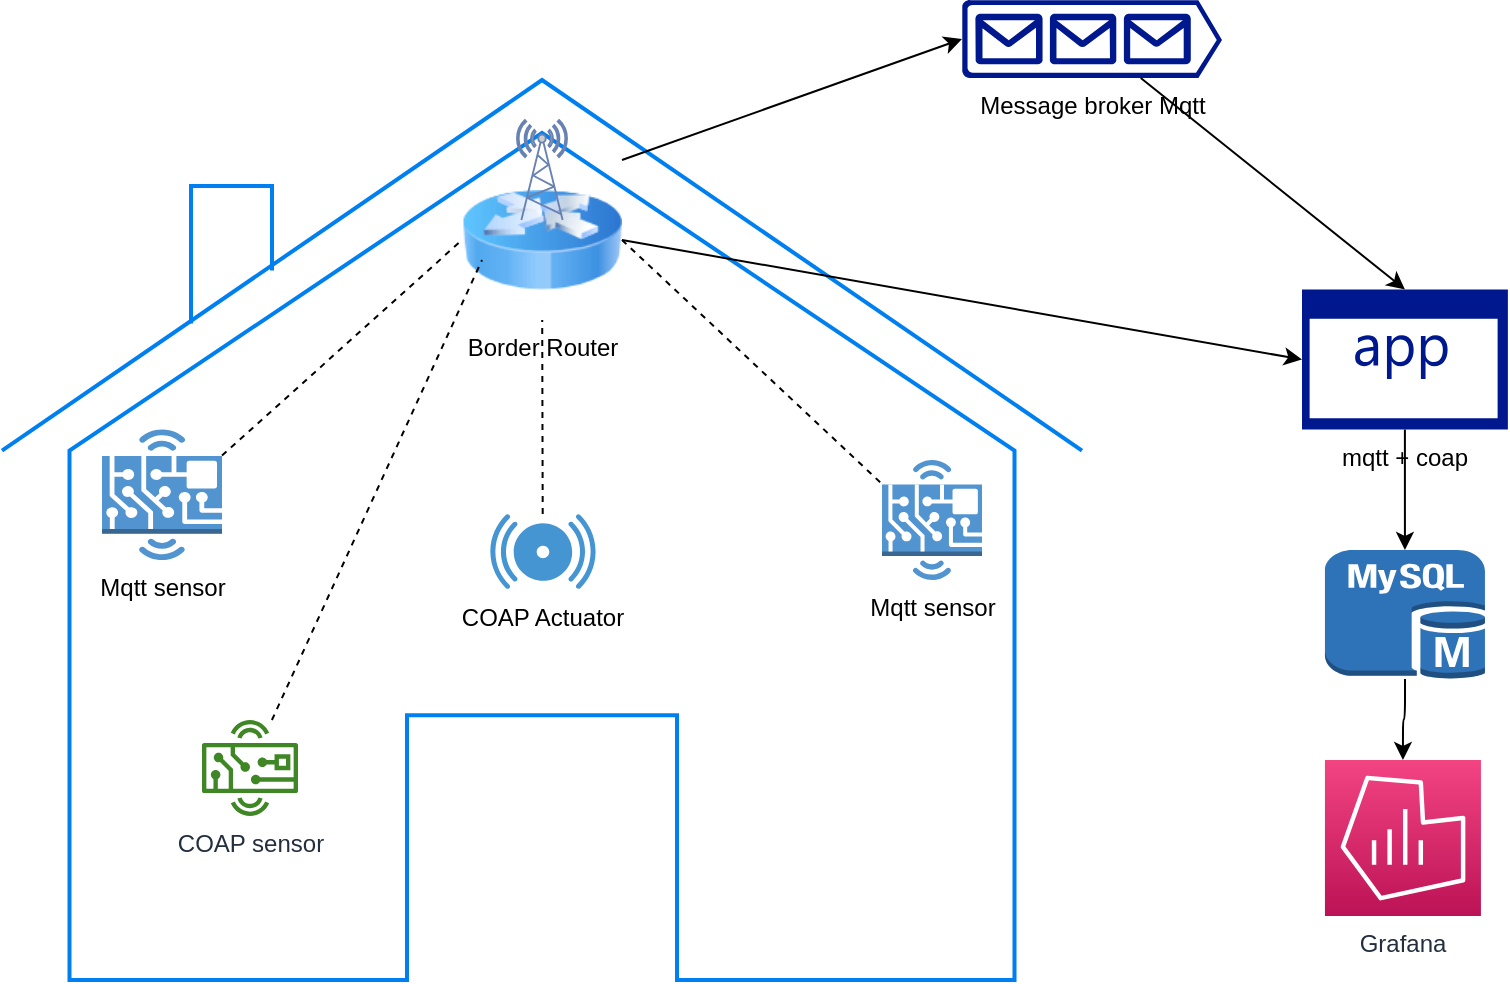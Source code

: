 <mxfile version="20.2.0" type="device"><diagram name="Page-1" id="80d4a630-b321-0f5e-ff81-c5a36ef4752d"><mxGraphModel dx="1038" dy="521" grid="1" gridSize="10" guides="1" tooltips="1" connect="1" arrows="1" fold="1" page="1" pageScale="1" pageWidth="1100" pageHeight="850" background="none" math="0" shadow="0"><root><mxCell id="0"/><mxCell id="1" parent="0"/><mxCell id="uN2ydHMkPZx8_J3lYEtG-3" value="" style="html=1;verticalLabelPosition=bottom;align=center;labelBackgroundColor=#ffffff;verticalAlign=top;strokeWidth=2;strokeColor=#0080F0;shadow=0;dashed=0;shape=mxgraph.ios7.icons.home;rounded=1;" vertex="1" parent="1"><mxGeometry x="570" y="190" width="540" height="450" as="geometry"/></mxCell><mxCell id="uN2ydHMkPZx8_J3lYEtG-5" value="Mqtt sensor" style="outlineConnect=0;dashed=0;verticalLabelPosition=bottom;verticalAlign=top;align=center;html=1;shape=mxgraph.aws3.hardware_board;fillColor=#5294CF;gradientColor=none;rounded=1;" vertex="1" parent="1"><mxGeometry x="620" y="364.75" width="60" height="65.25" as="geometry"/></mxCell><mxCell id="uN2ydHMkPZx8_J3lYEtG-6" value="Mqtt sensor" style="outlineConnect=0;dashed=0;verticalLabelPosition=bottom;verticalAlign=top;align=center;html=1;shape=mxgraph.aws3.hardware_board;fillColor=#5294CF;gradientColor=none;rounded=1;" vertex="1" parent="1"><mxGeometry x="1010" y="380" width="50" height="60" as="geometry"/></mxCell><mxCell id="uN2ydHMkPZx8_J3lYEtG-7" value="Border Router" style="image;html=1;image=img/lib/clip_art/networking/Router_Icon_128x128.png;rounded=1;" vertex="1" parent="1"><mxGeometry x="800" y="230" width="80" height="80" as="geometry"/></mxCell><mxCell id="uN2ydHMkPZx8_J3lYEtG-8" value="" style="endArrow=none;dashed=1;html=1;rounded=1;exitX=1;exitY=0.2;exitDx=0;exitDy=0;exitPerimeter=0;entryX=0;entryY=0.5;entryDx=0;entryDy=0;" edge="1" parent="1" source="uN2ydHMkPZx8_J3lYEtG-5" target="uN2ydHMkPZx8_J3lYEtG-7"><mxGeometry width="50" height="50" relative="1" as="geometry"><mxPoint x="700" y="380" as="sourcePoint"/><mxPoint x="750" y="330" as="targetPoint"/></mxGeometry></mxCell><mxCell id="uN2ydHMkPZx8_J3lYEtG-9" value="" style="endArrow=none;dashed=1;html=1;rounded=1;exitX=1;exitY=0.5;exitDx=0;exitDy=0;entryX=0;entryY=0.2;entryDx=0;entryDy=0;entryPerimeter=0;" edge="1" parent="1" source="uN2ydHMkPZx8_J3lYEtG-7" target="uN2ydHMkPZx8_J3lYEtG-6"><mxGeometry width="50" height="50" relative="1" as="geometry"><mxPoint x="870" y="410.85" as="sourcePoint"/><mxPoint x="990" y="330.0" as="targetPoint"/></mxGeometry></mxCell><mxCell id="uN2ydHMkPZx8_J3lYEtG-10" value="" style="shape=image;html=1;verticalAlign=top;verticalLabelPosition=bottom;labelBackgroundColor=#ffffff;imageAspect=0;aspect=fixed;image=https://cdn2.iconfinder.com/data/icons/woothemes/PNG/intruder.png;rounded=1;" vertex="1" parent="1"><mxGeometry x="770" y="552" width="88" height="88" as="geometry"/></mxCell><mxCell id="uN2ydHMkPZx8_J3lYEtG-12" value="" style="shape=image;html=1;verticalAlign=top;verticalLabelPosition=bottom;labelBackgroundColor=#ffffff;imageAspect=0;aspect=fixed;image=https://cdn1.iconfinder.com/data/icons/computer-hardware-hand-drawn-vol-2/52/signal__device__technology__radar__satellite__antenna__tower-128.png;rotation=105;rounded=1;" vertex="1" parent="1"><mxGeometry x="720" y="520" width="58" height="58" as="geometry"/></mxCell><mxCell id="uN2ydHMkPZx8_J3lYEtG-13" value="COAP sensor" style="outlineConnect=0;fontColor=#232F3E;gradientColor=none;fillColor=#3F8624;strokeColor=none;dashed=0;verticalLabelPosition=bottom;verticalAlign=top;align=center;html=1;fontSize=12;fontStyle=0;aspect=fixed;pointerEvents=1;shape=mxgraph.aws4.hardware_board;rounded=1;" vertex="1" parent="1"><mxGeometry x="670" y="510" width="48" height="48" as="geometry"/></mxCell><mxCell id="uN2ydHMkPZx8_J3lYEtG-14" value="COAP Actuator" style="shadow=0;dashed=0;html=1;strokeColor=none;fillColor=#4495D1;labelPosition=center;verticalLabelPosition=bottom;verticalAlign=top;align=center;outlineConnect=0;shape=mxgraph.veeam.2d.alarm;rounded=1;" vertex="1" parent="1"><mxGeometry x="814" y="407" width="52.8" height="37.6" as="geometry"/></mxCell><mxCell id="uN2ydHMkPZx8_J3lYEtG-15" value="" style="endArrow=none;dashed=1;html=1;rounded=1;entryX=0;entryY=0.5;entryDx=0;entryDy=0;" edge="1" parent="1" source="uN2ydHMkPZx8_J3lYEtG-13"><mxGeometry width="50" height="50" relative="1" as="geometry"><mxPoint x="690" y="387.8" as="sourcePoint"/><mxPoint x="810" y="280" as="targetPoint"/></mxGeometry></mxCell><mxCell id="uN2ydHMkPZx8_J3lYEtG-16" value="" style="endArrow=none;dashed=1;html=1;rounded=1;" edge="1" parent="1" source="uN2ydHMkPZx8_J3lYEtG-14" target="uN2ydHMkPZx8_J3lYEtG-7"><mxGeometry width="50" height="50" relative="1" as="geometry"><mxPoint x="714.96" y="520.001" as="sourcePoint"/><mxPoint x="820" y="290" as="targetPoint"/></mxGeometry></mxCell><mxCell id="uN2ydHMkPZx8_J3lYEtG-17" value="" style="fontColor=#0066CC;verticalAlign=top;verticalLabelPosition=bottom;labelPosition=center;align=center;html=1;outlineConnect=0;fillColor=#CCCCCC;strokeColor=#6881B3;gradientColor=none;gradientDirection=north;strokeWidth=2;shape=mxgraph.networks.radio_tower;rounded=1;" vertex="1" parent="1"><mxGeometry x="827.5" y="210" width="25" height="50" as="geometry"/></mxCell><mxCell id="uN2ydHMkPZx8_J3lYEtG-18" value="Message broker Mqtt" style="aspect=fixed;pointerEvents=1;shadow=0;dashed=0;html=1;strokeColor=none;labelPosition=center;verticalLabelPosition=bottom;verticalAlign=top;align=center;fillColor=#00188D;shape=mxgraph.azure.queue_generic;rounded=1;" vertex="1" parent="1"><mxGeometry x="1050" y="150" width="130" height="39" as="geometry"/></mxCell><mxCell id="uN2ydHMkPZx8_J3lYEtG-19" value="" style="endArrow=classic;html=1;rounded=1;exitX=1;exitY=0;exitDx=0;exitDy=0;entryX=0;entryY=0.5;entryDx=0;entryDy=0;entryPerimeter=0;" edge="1" parent="1" source="uN2ydHMkPZx8_J3lYEtG-7" target="uN2ydHMkPZx8_J3lYEtG-18"><mxGeometry width="50" height="50" relative="1" as="geometry"><mxPoint x="900" y="210" as="sourcePoint"/><mxPoint x="950" y="160" as="targetPoint"/></mxGeometry></mxCell><mxCell id="uN2ydHMkPZx8_J3lYEtG-24" style="edgeStyle=orthogonalEdgeStyle;rounded=1;orthogonalLoop=1;jettySize=auto;html=1;entryX=0.5;entryY=0;entryDx=0;entryDy=0;entryPerimeter=0;" edge="1" parent="1" source="uN2ydHMkPZx8_J3lYEtG-20" target="uN2ydHMkPZx8_J3lYEtG-23"><mxGeometry relative="1" as="geometry"/></mxCell><mxCell id="uN2ydHMkPZx8_J3lYEtG-20" value="mqtt + coap" style="aspect=fixed;pointerEvents=1;shadow=0;dashed=0;html=1;strokeColor=none;labelPosition=center;verticalLabelPosition=bottom;verticalAlign=top;align=center;fillColor=#00188D;shape=mxgraph.mscae.enterprise.application;rounded=1;" vertex="1" parent="1"><mxGeometry x="1220" y="294.75" width="102.94" height="70" as="geometry"/></mxCell><mxCell id="uN2ydHMkPZx8_J3lYEtG-21" value="" style="endArrow=classic;html=1;rounded=1;entryX=0.5;entryY=0;entryDx=0;entryDy=0;entryPerimeter=0;" edge="1" parent="1" source="uN2ydHMkPZx8_J3lYEtG-18" target="uN2ydHMkPZx8_J3lYEtG-20"><mxGeometry width="50" height="50" relative="1" as="geometry"><mxPoint x="1070" y="294.75" as="sourcePoint"/><mxPoint x="1240" y="234.25" as="targetPoint"/></mxGeometry></mxCell><mxCell id="uN2ydHMkPZx8_J3lYEtG-22" value="" style="endArrow=classic;html=1;rounded=1;entryX=0;entryY=0.5;entryDx=0;entryDy=0;entryPerimeter=0;exitX=1;exitY=0.5;exitDx=0;exitDy=0;" edge="1" parent="1" source="uN2ydHMkPZx8_J3lYEtG-7" target="uN2ydHMkPZx8_J3lYEtG-20"><mxGeometry width="50" height="50" relative="1" as="geometry"><mxPoint x="1149.361" y="199" as="sourcePoint"/><mxPoint x="1281.47" y="304.75" as="targetPoint"/></mxGeometry></mxCell><mxCell id="uN2ydHMkPZx8_J3lYEtG-26" style="edgeStyle=orthogonalEdgeStyle;rounded=1;orthogonalLoop=1;jettySize=auto;html=1;entryX=0.5;entryY=0;entryDx=0;entryDy=0;entryPerimeter=0;" edge="1" parent="1" source="uN2ydHMkPZx8_J3lYEtG-23" target="uN2ydHMkPZx8_J3lYEtG-25"><mxGeometry relative="1" as="geometry"/></mxCell><mxCell id="uN2ydHMkPZx8_J3lYEtG-23" value="" style="outlineConnect=0;dashed=0;verticalLabelPosition=bottom;verticalAlign=top;align=center;html=1;shape=mxgraph.aws3.mysql_db_instance;fillColor=#2E73B8;gradientColor=none;rounded=1;" vertex="1" parent="1"><mxGeometry x="1231.47" y="425" width="80" height="64.5" as="geometry"/></mxCell><mxCell id="uN2ydHMkPZx8_J3lYEtG-25" value="Grafana" style="points=[[0,0,0],[0.25,0,0],[0.5,0,0],[0.75,0,0],[1,0,0],[0,1,0],[0.25,1,0],[0.5,1,0],[0.75,1,0],[1,1,0],[0,0.25,0],[0,0.5,0],[0,0.75,0],[1,0.25,0],[1,0.5,0],[1,0.75,0]];points=[[0,0,0],[0.25,0,0],[0.5,0,0],[0.75,0,0],[1,0,0],[0,1,0],[0.25,1,0],[0.5,1,0],[0.75,1,0],[1,1,0],[0,0.25,0],[0,0.5,0],[0,0.75,0],[1,0.25,0],[1,0.5,0],[1,0.75,0]];outlineConnect=0;fontColor=#232F3E;gradientColor=#F34482;gradientDirection=north;fillColor=#BC1356;strokeColor=#ffffff;dashed=0;verticalLabelPosition=bottom;verticalAlign=top;align=center;html=1;fontSize=12;fontStyle=0;aspect=fixed;shape=mxgraph.aws4.resourceIcon;resIcon=mxgraph.aws4.managed_service_for_grafana;rounded=1;" vertex="1" parent="1"><mxGeometry x="1231.47" y="530" width="78" height="78" as="geometry"/></mxCell></root></mxGraphModel></diagram></mxfile>
